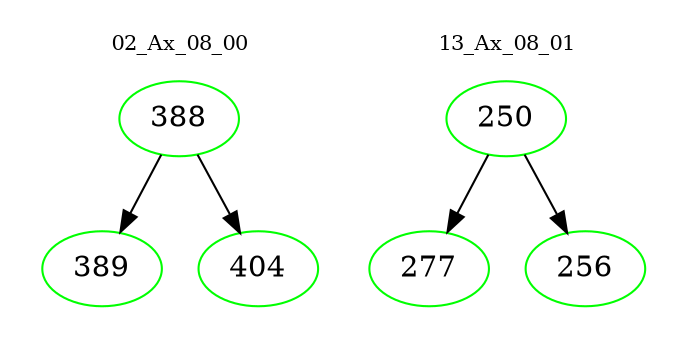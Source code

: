 digraph{
subgraph cluster_0 {
color = white
label = "02_Ax_08_00";
fontsize=10;
T0_388 [label="388", color="green"]
T0_388 -> T0_389 [color="black"]
T0_389 [label="389", color="green"]
T0_388 -> T0_404 [color="black"]
T0_404 [label="404", color="green"]
}
subgraph cluster_1 {
color = white
label = "13_Ax_08_01";
fontsize=10;
T1_250 [label="250", color="green"]
T1_250 -> T1_277 [color="black"]
T1_277 [label="277", color="green"]
T1_250 -> T1_256 [color="black"]
T1_256 [label="256", color="green"]
}
}
